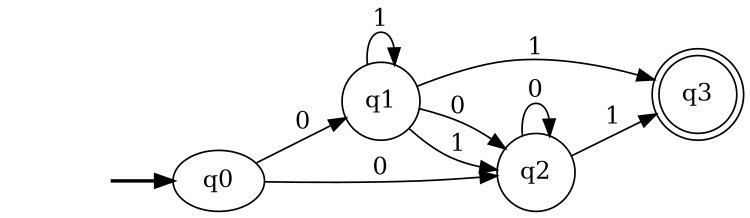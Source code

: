 digraph "Graph" {
	rankdir=LR size=5
	fake [style=invisible]
	fake -> q0 [style=bold]
	q0 [root=true]
	node [shape=doublecircle]
	q3
	node [shape=circle]
	q0 -> q1 [label=0]
	q0 -> q2 [label=0]
	q1 -> q2 [label=0]
	q2 -> q2 [label=0]
	q1 -> q1 [label=1]
	q1 -> q2 [label=1]
	q1 -> q3 [label=1]
	q2 -> q3 [label=1]
}
